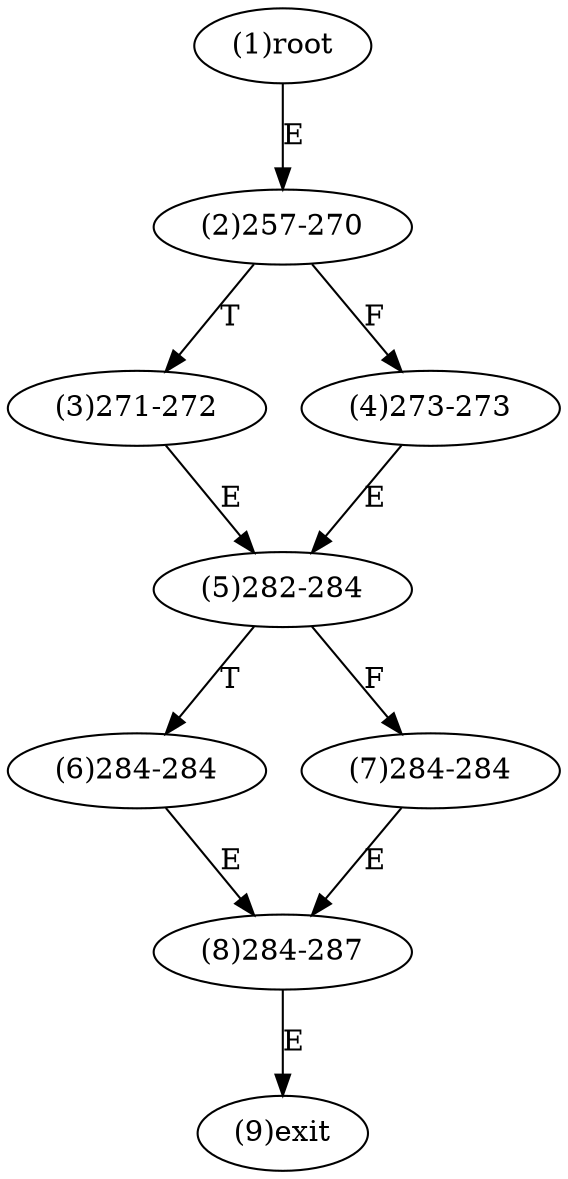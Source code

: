 digraph "" { 
1[ label="(1)root"];
2[ label="(2)257-270"];
3[ label="(3)271-272"];
4[ label="(4)273-273"];
5[ label="(5)282-284"];
6[ label="(6)284-284"];
7[ label="(7)284-284"];
8[ label="(8)284-287"];
9[ label="(9)exit"];
1->2[ label="E"];
2->4[ label="F"];
2->3[ label="T"];
3->5[ label="E"];
4->5[ label="E"];
5->7[ label="F"];
5->6[ label="T"];
6->8[ label="E"];
7->8[ label="E"];
8->9[ label="E"];
}
